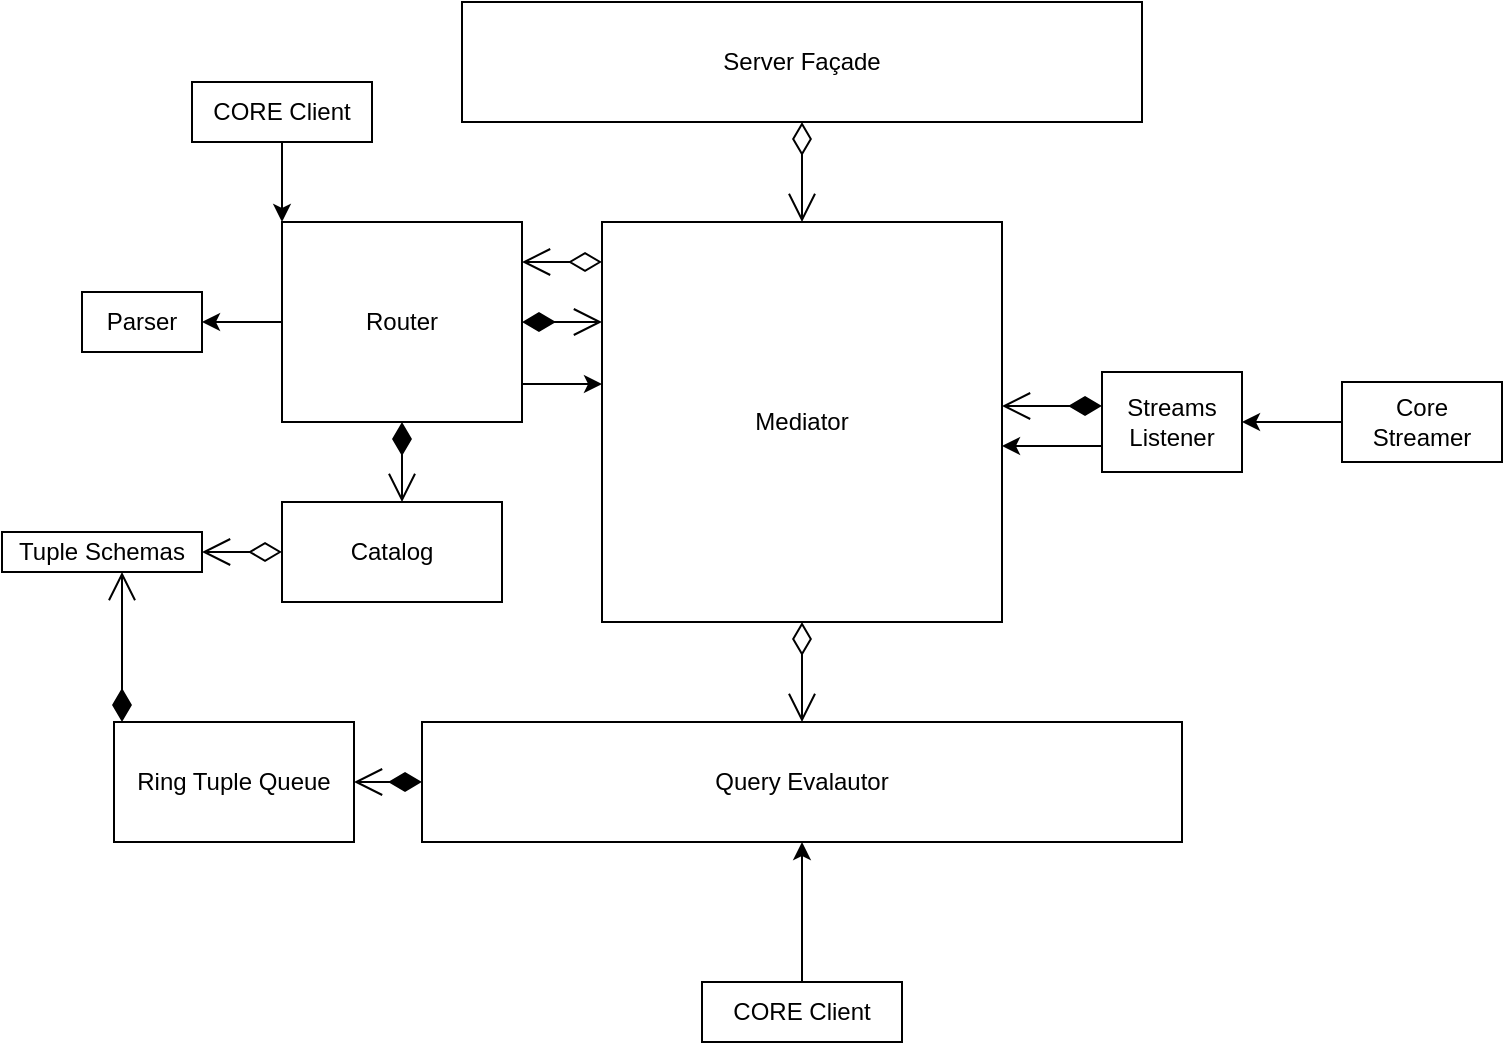 <mxfile version="21.8.2" type="device">
  <diagram name="Page-1" id="ICP0ctSxJjjSyt0eNi7v">
    <mxGraphModel dx="1017" dy="746" grid="1" gridSize="10" guides="1" tooltips="1" connect="1" arrows="1" fold="1" page="1" pageScale="1" pageWidth="850" pageHeight="1100" math="0" shadow="0">
      <root>
        <mxCell id="0" />
        <mxCell id="1" parent="0" />
        <mxCell id="BK_FExKdsq8p01qH25eq-1" value="Server Façade" style="rounded=0;whiteSpace=wrap;html=1;" vertex="1" parent="1">
          <mxGeometry x="250" y="130" width="340" height="60" as="geometry" />
        </mxCell>
        <mxCell id="BK_FExKdsq8p01qH25eq-2" value="Mediator" style="whiteSpace=wrap;html=1;" vertex="1" parent="1">
          <mxGeometry x="320" y="240" width="200" height="200" as="geometry" />
        </mxCell>
        <mxCell id="BK_FExKdsq8p01qH25eq-3" value="Streams Listener" style="whiteSpace=wrap;html=1;" vertex="1" parent="1">
          <mxGeometry x="570" y="315" width="70" height="50" as="geometry" />
        </mxCell>
        <mxCell id="BK_FExKdsq8p01qH25eq-5" value="Core Streamer" style="whiteSpace=wrap;html=1;" vertex="1" parent="1">
          <mxGeometry x="690" y="320" width="80" height="40" as="geometry" />
        </mxCell>
        <mxCell id="BK_FExKdsq8p01qH25eq-6" value="Query Evalautor" style="whiteSpace=wrap;html=1;" vertex="1" parent="1">
          <mxGeometry x="230" y="490" width="380" height="60" as="geometry" />
        </mxCell>
        <mxCell id="BK_FExKdsq8p01qH25eq-7" value="Ring Tuple Queue" style="whiteSpace=wrap;html=1;" vertex="1" parent="1">
          <mxGeometry x="76" y="490" width="120" height="60" as="geometry" />
        </mxCell>
        <mxCell id="BK_FExKdsq8p01qH25eq-8" value="CORE Client" style="whiteSpace=wrap;html=1;" vertex="1" parent="1">
          <mxGeometry x="370" y="620" width="100" height="30" as="geometry" />
        </mxCell>
        <mxCell id="BK_FExKdsq8p01qH25eq-9" value="Tuple Schemas" style="whiteSpace=wrap;html=1;" vertex="1" parent="1">
          <mxGeometry x="20" y="395" width="100" height="20" as="geometry" />
        </mxCell>
        <mxCell id="BK_FExKdsq8p01qH25eq-10" value="Catalog" style="whiteSpace=wrap;html=1;" vertex="1" parent="1">
          <mxGeometry x="160" y="380" width="110" height="50" as="geometry" />
        </mxCell>
        <mxCell id="BK_FExKdsq8p01qH25eq-11" value="Router" style="whiteSpace=wrap;html=1;" vertex="1" parent="1">
          <mxGeometry x="160" y="240" width="120" height="100" as="geometry" />
        </mxCell>
        <mxCell id="BK_FExKdsq8p01qH25eq-12" value="Parser" style="whiteSpace=wrap;html=1;" vertex="1" parent="1">
          <mxGeometry x="60" y="275" width="60" height="30" as="geometry" />
        </mxCell>
        <mxCell id="BK_FExKdsq8p01qH25eq-13" value="CORE Client" style="whiteSpace=wrap;html=1;" vertex="1" parent="1">
          <mxGeometry x="115" y="170" width="90" height="30" as="geometry" />
        </mxCell>
        <mxCell id="BK_FExKdsq8p01qH25eq-14" value="" style="endArrow=classic;html=1;rounded=0;exitX=0.5;exitY=1;exitDx=0;exitDy=0;entryX=0;entryY=0;entryDx=0;entryDy=0;" edge="1" parent="1" source="BK_FExKdsq8p01qH25eq-13" target="BK_FExKdsq8p01qH25eq-11">
          <mxGeometry width="50" height="50" relative="1" as="geometry">
            <mxPoint x="370" y="560" as="sourcePoint" />
            <mxPoint x="450" y="590" as="targetPoint" />
          </mxGeometry>
        </mxCell>
        <mxCell id="BK_FExKdsq8p01qH25eq-15" value="" style="endArrow=classic;html=1;rounded=0;exitX=0.5;exitY=0;exitDx=0;exitDy=0;entryX=0.5;entryY=1;entryDx=0;entryDy=0;" edge="1" parent="1" source="BK_FExKdsq8p01qH25eq-8" target="BK_FExKdsq8p01qH25eq-6">
          <mxGeometry width="50" height="50" relative="1" as="geometry">
            <mxPoint x="400" y="640" as="sourcePoint" />
            <mxPoint x="450" y="590" as="targetPoint" />
          </mxGeometry>
        </mxCell>
        <mxCell id="BK_FExKdsq8p01qH25eq-18" value="" style="endArrow=open;html=1;endSize=12;startArrow=diamondThin;startSize=14;startFill=1;edgeStyle=orthogonalEdgeStyle;align=left;verticalAlign=bottom;rounded=0;exitX=0;exitY=0.5;exitDx=0;exitDy=0;entryX=1;entryY=0.5;entryDx=0;entryDy=0;" edge="1" parent="1" source="BK_FExKdsq8p01qH25eq-6" target="BK_FExKdsq8p01qH25eq-7">
          <mxGeometry x="-1" y="3" relative="1" as="geometry">
            <mxPoint x="160" y="600" as="sourcePoint" />
            <mxPoint x="320" y="600" as="targetPoint" />
          </mxGeometry>
        </mxCell>
        <mxCell id="BK_FExKdsq8p01qH25eq-19" value="" style="endArrow=open;html=1;endSize=12;startArrow=diamondThin;startSize=14;startFill=1;edgeStyle=orthogonalEdgeStyle;align=left;verticalAlign=bottom;rounded=0;exitX=0.5;exitY=1;exitDx=0;exitDy=0;" edge="1" parent="1" source="BK_FExKdsq8p01qH25eq-11">
          <mxGeometry x="-1" y="3" relative="1" as="geometry">
            <mxPoint x="90" y="710" as="sourcePoint" />
            <mxPoint x="220" y="380" as="targetPoint" />
          </mxGeometry>
        </mxCell>
        <mxCell id="BK_FExKdsq8p01qH25eq-20" value="" style="endArrow=open;html=1;endSize=12;startArrow=diamondThin;startSize=14;startFill=1;edgeStyle=orthogonalEdgeStyle;align=left;verticalAlign=bottom;rounded=0;exitX=1;exitY=0.5;exitDx=0;exitDy=0;entryX=0;entryY=0.25;entryDx=0;entryDy=0;" edge="1" parent="1" source="BK_FExKdsq8p01qH25eq-11" target="BK_FExKdsq8p01qH25eq-2">
          <mxGeometry x="-1" y="3" relative="1" as="geometry">
            <mxPoint x="100" y="720" as="sourcePoint" />
            <mxPoint x="260" y="720" as="targetPoint" />
          </mxGeometry>
        </mxCell>
        <mxCell id="BK_FExKdsq8p01qH25eq-22" value="" style="endArrow=open;html=1;endSize=12;startArrow=diamondThin;startSize=14;startFill=1;edgeStyle=orthogonalEdgeStyle;align=left;verticalAlign=bottom;rounded=0;" edge="1" parent="1">
          <mxGeometry x="-1" y="3" relative="1" as="geometry">
            <mxPoint x="80" y="490" as="sourcePoint" />
            <mxPoint x="80" y="415" as="targetPoint" />
          </mxGeometry>
        </mxCell>
        <mxCell id="BK_FExKdsq8p01qH25eq-24" value="" style="endArrow=open;html=1;endSize=12;startArrow=diamondThin;startSize=14;startFill=0;edgeStyle=orthogonalEdgeStyle;align=left;verticalAlign=bottom;rounded=0;exitX=0;exitY=0.1;exitDx=0;exitDy=0;exitPerimeter=0;" edge="1" parent="1" source="BK_FExKdsq8p01qH25eq-2">
          <mxGeometry x="-1" y="3" relative="1" as="geometry">
            <mxPoint x="50" y="630" as="sourcePoint" />
            <mxPoint x="280" y="260" as="targetPoint" />
          </mxGeometry>
        </mxCell>
        <mxCell id="BK_FExKdsq8p01qH25eq-25" value="" style="endArrow=open;html=1;endSize=12;startArrow=diamondThin;startSize=14;startFill=0;edgeStyle=orthogonalEdgeStyle;align=left;verticalAlign=bottom;rounded=0;exitX=0.5;exitY=1;exitDx=0;exitDy=0;entryX=0.5;entryY=0;entryDx=0;entryDy=0;" edge="1" parent="1" source="BK_FExKdsq8p01qH25eq-2" target="BK_FExKdsq8p01qH25eq-6">
          <mxGeometry x="-1" y="3" relative="1" as="geometry">
            <mxPoint x="60" y="640" as="sourcePoint" />
            <mxPoint x="220" y="640" as="targetPoint" />
          </mxGeometry>
        </mxCell>
        <mxCell id="BK_FExKdsq8p01qH25eq-26" value="" style="endArrow=open;html=1;endSize=12;startArrow=diamondThin;startSize=14;startFill=0;edgeStyle=orthogonalEdgeStyle;align=left;verticalAlign=bottom;rounded=0;exitX=0.5;exitY=1;exitDx=0;exitDy=0;entryX=0.5;entryY=0;entryDx=0;entryDy=0;" edge="1" parent="1" source="BK_FExKdsq8p01qH25eq-1" target="BK_FExKdsq8p01qH25eq-2">
          <mxGeometry x="-1" y="3" relative="1" as="geometry">
            <mxPoint x="70" y="650" as="sourcePoint" />
            <mxPoint x="230" y="650" as="targetPoint" />
          </mxGeometry>
        </mxCell>
        <mxCell id="BK_FExKdsq8p01qH25eq-27" value="" style="endArrow=open;html=1;endSize=12;startArrow=diamondThin;startSize=14;startFill=0;edgeStyle=orthogonalEdgeStyle;align=left;verticalAlign=bottom;rounded=0;exitX=0;exitY=0.5;exitDx=0;exitDy=0;entryX=1;entryY=0.5;entryDx=0;entryDy=0;" edge="1" parent="1" source="BK_FExKdsq8p01qH25eq-10" target="BK_FExKdsq8p01qH25eq-9">
          <mxGeometry x="-1" y="3" relative="1" as="geometry">
            <mxPoint x="80" y="660" as="sourcePoint" />
            <mxPoint x="240" y="660" as="targetPoint" />
          </mxGeometry>
        </mxCell>
        <mxCell id="BK_FExKdsq8p01qH25eq-29" value="" style="endArrow=classic;html=1;rounded=0;entryX=0;entryY=0.5;entryDx=0;entryDy=0;exitX=1;exitY=1;exitDx=0;exitDy=0;" edge="1" parent="1">
          <mxGeometry width="50" height="50" relative="1" as="geometry">
            <mxPoint x="280" y="321" as="sourcePoint" />
            <mxPoint x="320" y="321" as="targetPoint" />
          </mxGeometry>
        </mxCell>
        <mxCell id="BK_FExKdsq8p01qH25eq-30" value="" style="endArrow=open;html=1;endSize=12;startArrow=diamondThin;startSize=14;startFill=1;edgeStyle=orthogonalEdgeStyle;align=left;verticalAlign=bottom;rounded=0;exitX=0;exitY=0.5;exitDx=0;exitDy=0;entryX=1;entryY=0.5;entryDx=0;entryDy=0;" edge="1" parent="1">
          <mxGeometry x="-1" y="3" relative="1" as="geometry">
            <mxPoint x="570" y="332" as="sourcePoint" />
            <mxPoint x="520" y="332" as="targetPoint" />
          </mxGeometry>
        </mxCell>
        <mxCell id="BK_FExKdsq8p01qH25eq-31" value="" style="endArrow=classic;html=1;rounded=0;entryX=1;entryY=0.6;entryDx=0;entryDy=0;entryPerimeter=0;" edge="1" parent="1">
          <mxGeometry width="50" height="50" relative="1" as="geometry">
            <mxPoint x="570" y="352" as="sourcePoint" />
            <mxPoint x="520" y="352" as="targetPoint" />
          </mxGeometry>
        </mxCell>
        <mxCell id="BK_FExKdsq8p01qH25eq-32" value="" style="endArrow=classic;html=1;rounded=0;exitX=0;exitY=0.5;exitDx=0;exitDy=0;entryX=1;entryY=0.5;entryDx=0;entryDy=0;" edge="1" parent="1" source="BK_FExKdsq8p01qH25eq-5" target="BK_FExKdsq8p01qH25eq-3">
          <mxGeometry width="50" height="50" relative="1" as="geometry">
            <mxPoint x="460" y="770" as="sourcePoint" />
            <mxPoint x="530" y="770" as="targetPoint" />
          </mxGeometry>
        </mxCell>
        <mxCell id="BK_FExKdsq8p01qH25eq-34" value="" style="endArrow=classic;html=1;rounded=0;entryX=1;entryY=0.5;entryDx=0;entryDy=0;exitX=0;exitY=0.5;exitDx=0;exitDy=0;" edge="1" parent="1" source="BK_FExKdsq8p01qH25eq-11" target="BK_FExKdsq8p01qH25eq-12">
          <mxGeometry width="50" height="50" relative="1" as="geometry">
            <mxPoint x="160" y="265" as="sourcePoint" />
            <mxPoint x="540" y="780" as="targetPoint" />
          </mxGeometry>
        </mxCell>
      </root>
    </mxGraphModel>
  </diagram>
</mxfile>
